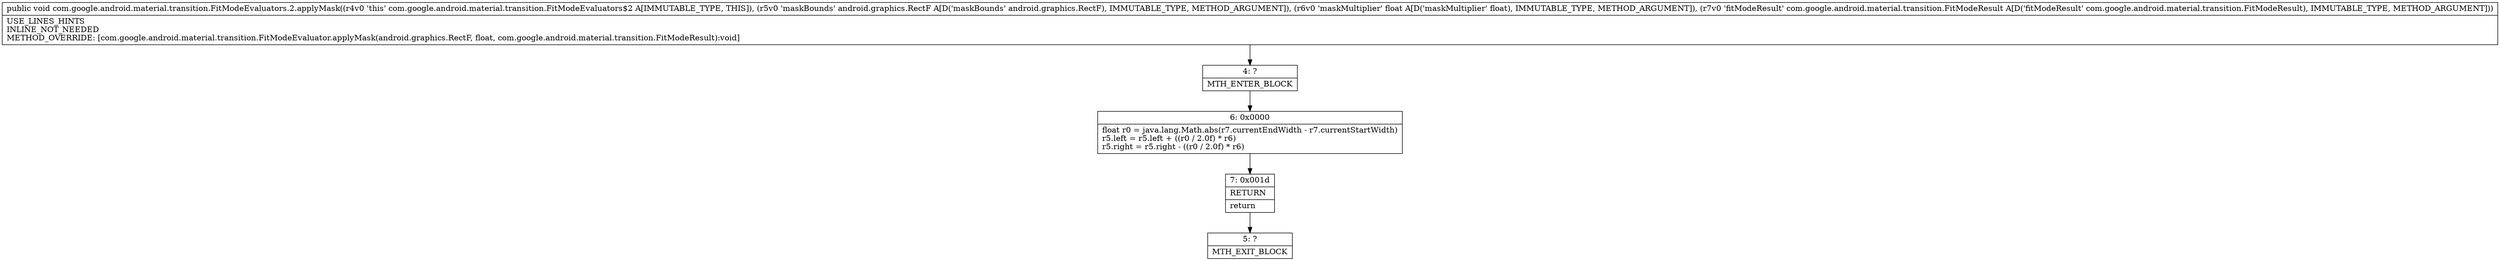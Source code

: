 digraph "CFG forcom.google.android.material.transition.FitModeEvaluators.2.applyMask(Landroid\/graphics\/RectF;FLcom\/google\/android\/material\/transition\/FitModeResult;)V" {
Node_4 [shape=record,label="{4\:\ ?|MTH_ENTER_BLOCK\l}"];
Node_6 [shape=record,label="{6\:\ 0x0000|float r0 = java.lang.Math.abs(r7.currentEndWidth \- r7.currentStartWidth)\lr5.left = r5.left + ((r0 \/ 2.0f) * r6)\lr5.right = r5.right \- ((r0 \/ 2.0f) * r6)\l}"];
Node_7 [shape=record,label="{7\:\ 0x001d|RETURN\l|return\l}"];
Node_5 [shape=record,label="{5\:\ ?|MTH_EXIT_BLOCK\l}"];
MethodNode[shape=record,label="{public void com.google.android.material.transition.FitModeEvaluators.2.applyMask((r4v0 'this' com.google.android.material.transition.FitModeEvaluators$2 A[IMMUTABLE_TYPE, THIS]), (r5v0 'maskBounds' android.graphics.RectF A[D('maskBounds' android.graphics.RectF), IMMUTABLE_TYPE, METHOD_ARGUMENT]), (r6v0 'maskMultiplier' float A[D('maskMultiplier' float), IMMUTABLE_TYPE, METHOD_ARGUMENT]), (r7v0 'fitModeResult' com.google.android.material.transition.FitModeResult A[D('fitModeResult' com.google.android.material.transition.FitModeResult), IMMUTABLE_TYPE, METHOD_ARGUMENT]))  | USE_LINES_HINTS\lINLINE_NOT_NEEDED\lMETHOD_OVERRIDE: [com.google.android.material.transition.FitModeEvaluator.applyMask(android.graphics.RectF, float, com.google.android.material.transition.FitModeResult):void]\l}"];
MethodNode -> Node_4;Node_4 -> Node_6;
Node_6 -> Node_7;
Node_7 -> Node_5;
}

